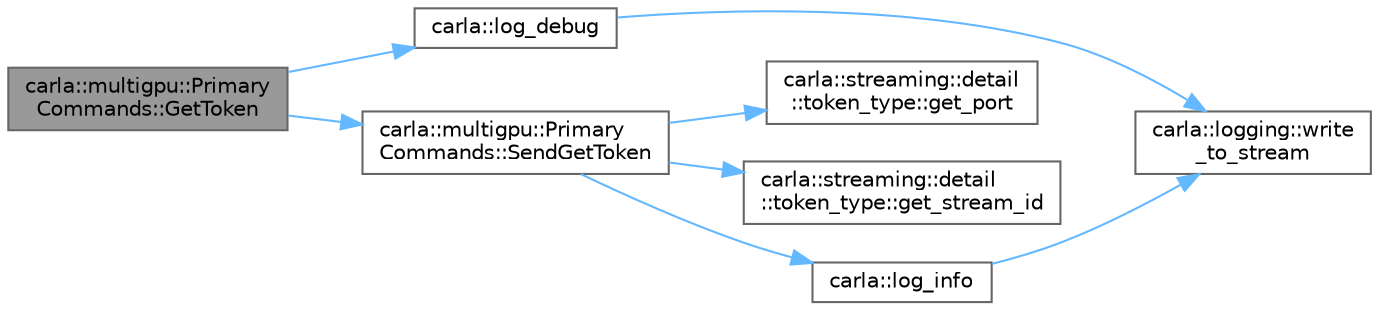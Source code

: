 digraph "carla::multigpu::PrimaryCommands::GetToken"
{
 // INTERACTIVE_SVG=YES
 // LATEX_PDF_SIZE
  bgcolor="transparent";
  edge [fontname=Helvetica,fontsize=10,labelfontname=Helvetica,labelfontsize=10];
  node [fontname=Helvetica,fontsize=10,shape=box,height=0.2,width=0.4];
  rankdir="LR";
  Node1 [id="Node000001",label="carla::multigpu::Primary\lCommands::GetToken",height=0.2,width=0.4,color="gray40", fillcolor="grey60", style="filled", fontcolor="black",tooltip=" "];
  Node1 -> Node2 [id="edge1_Node000001_Node000002",color="steelblue1",style="solid",tooltip=" "];
  Node2 [id="Node000002",label="carla::log_debug",height=0.2,width=0.4,color="grey40", fillcolor="white", style="filled",URL="$d9/d36/namespacecarla.html#afb6ca911605d1ec35bdf563de2814dba",tooltip=" "];
  Node2 -> Node3 [id="edge2_Node000002_Node000003",color="steelblue1",style="solid",tooltip=" "];
  Node3 [id="Node000003",label="carla::logging::write\l_to_stream",height=0.2,width=0.4,color="grey40", fillcolor="white", style="filled",URL="$d2/d8c/namespacecarla_1_1logging.html#a4193666236852fb6a6977299a31445d8",tooltip=" "];
  Node1 -> Node4 [id="edge3_Node000001_Node000004",color="steelblue1",style="solid",tooltip=" "];
  Node4 [id="Node000004",label="carla::multigpu::Primary\lCommands::SendGetToken",height=0.2,width=0.4,color="grey40", fillcolor="white", style="filled",URL="$da/da8/classcarla_1_1multigpu_1_1PrimaryCommands.html#ab4d09fd63dc935c297966a919eab7ba4",tooltip=" "];
  Node4 -> Node5 [id="edge4_Node000004_Node000005",color="steelblue1",style="solid",tooltip=" "];
  Node5 [id="Node000005",label="carla::streaming::detail\l::token_type::get_port",height=0.2,width=0.4,color="grey40", fillcolor="white", style="filled",URL="$df/de1/classcarla_1_1streaming_1_1detail_1_1token__type.html#a91d1c24bee671b95702cd270275cc94c",tooltip=" "];
  Node4 -> Node6 [id="edge5_Node000004_Node000006",color="steelblue1",style="solid",tooltip=" "];
  Node6 [id="Node000006",label="carla::streaming::detail\l::token_type::get_stream_id",height=0.2,width=0.4,color="grey40", fillcolor="white", style="filled",URL="$df/de1/classcarla_1_1streaming_1_1detail_1_1token__type.html#a2edd9e9111f8f91b47791baec38c5829",tooltip=" "];
  Node4 -> Node7 [id="edge6_Node000004_Node000007",color="steelblue1",style="solid",tooltip=" "];
  Node7 [id="Node000007",label="carla::log_info",height=0.2,width=0.4,color="grey40", fillcolor="white", style="filled",URL="$d9/d36/namespacecarla.html#a7d4c773703bac6e1ed8379a090228612",tooltip=" "];
  Node7 -> Node3 [id="edge7_Node000007_Node000003",color="steelblue1",style="solid",tooltip=" "];
}
